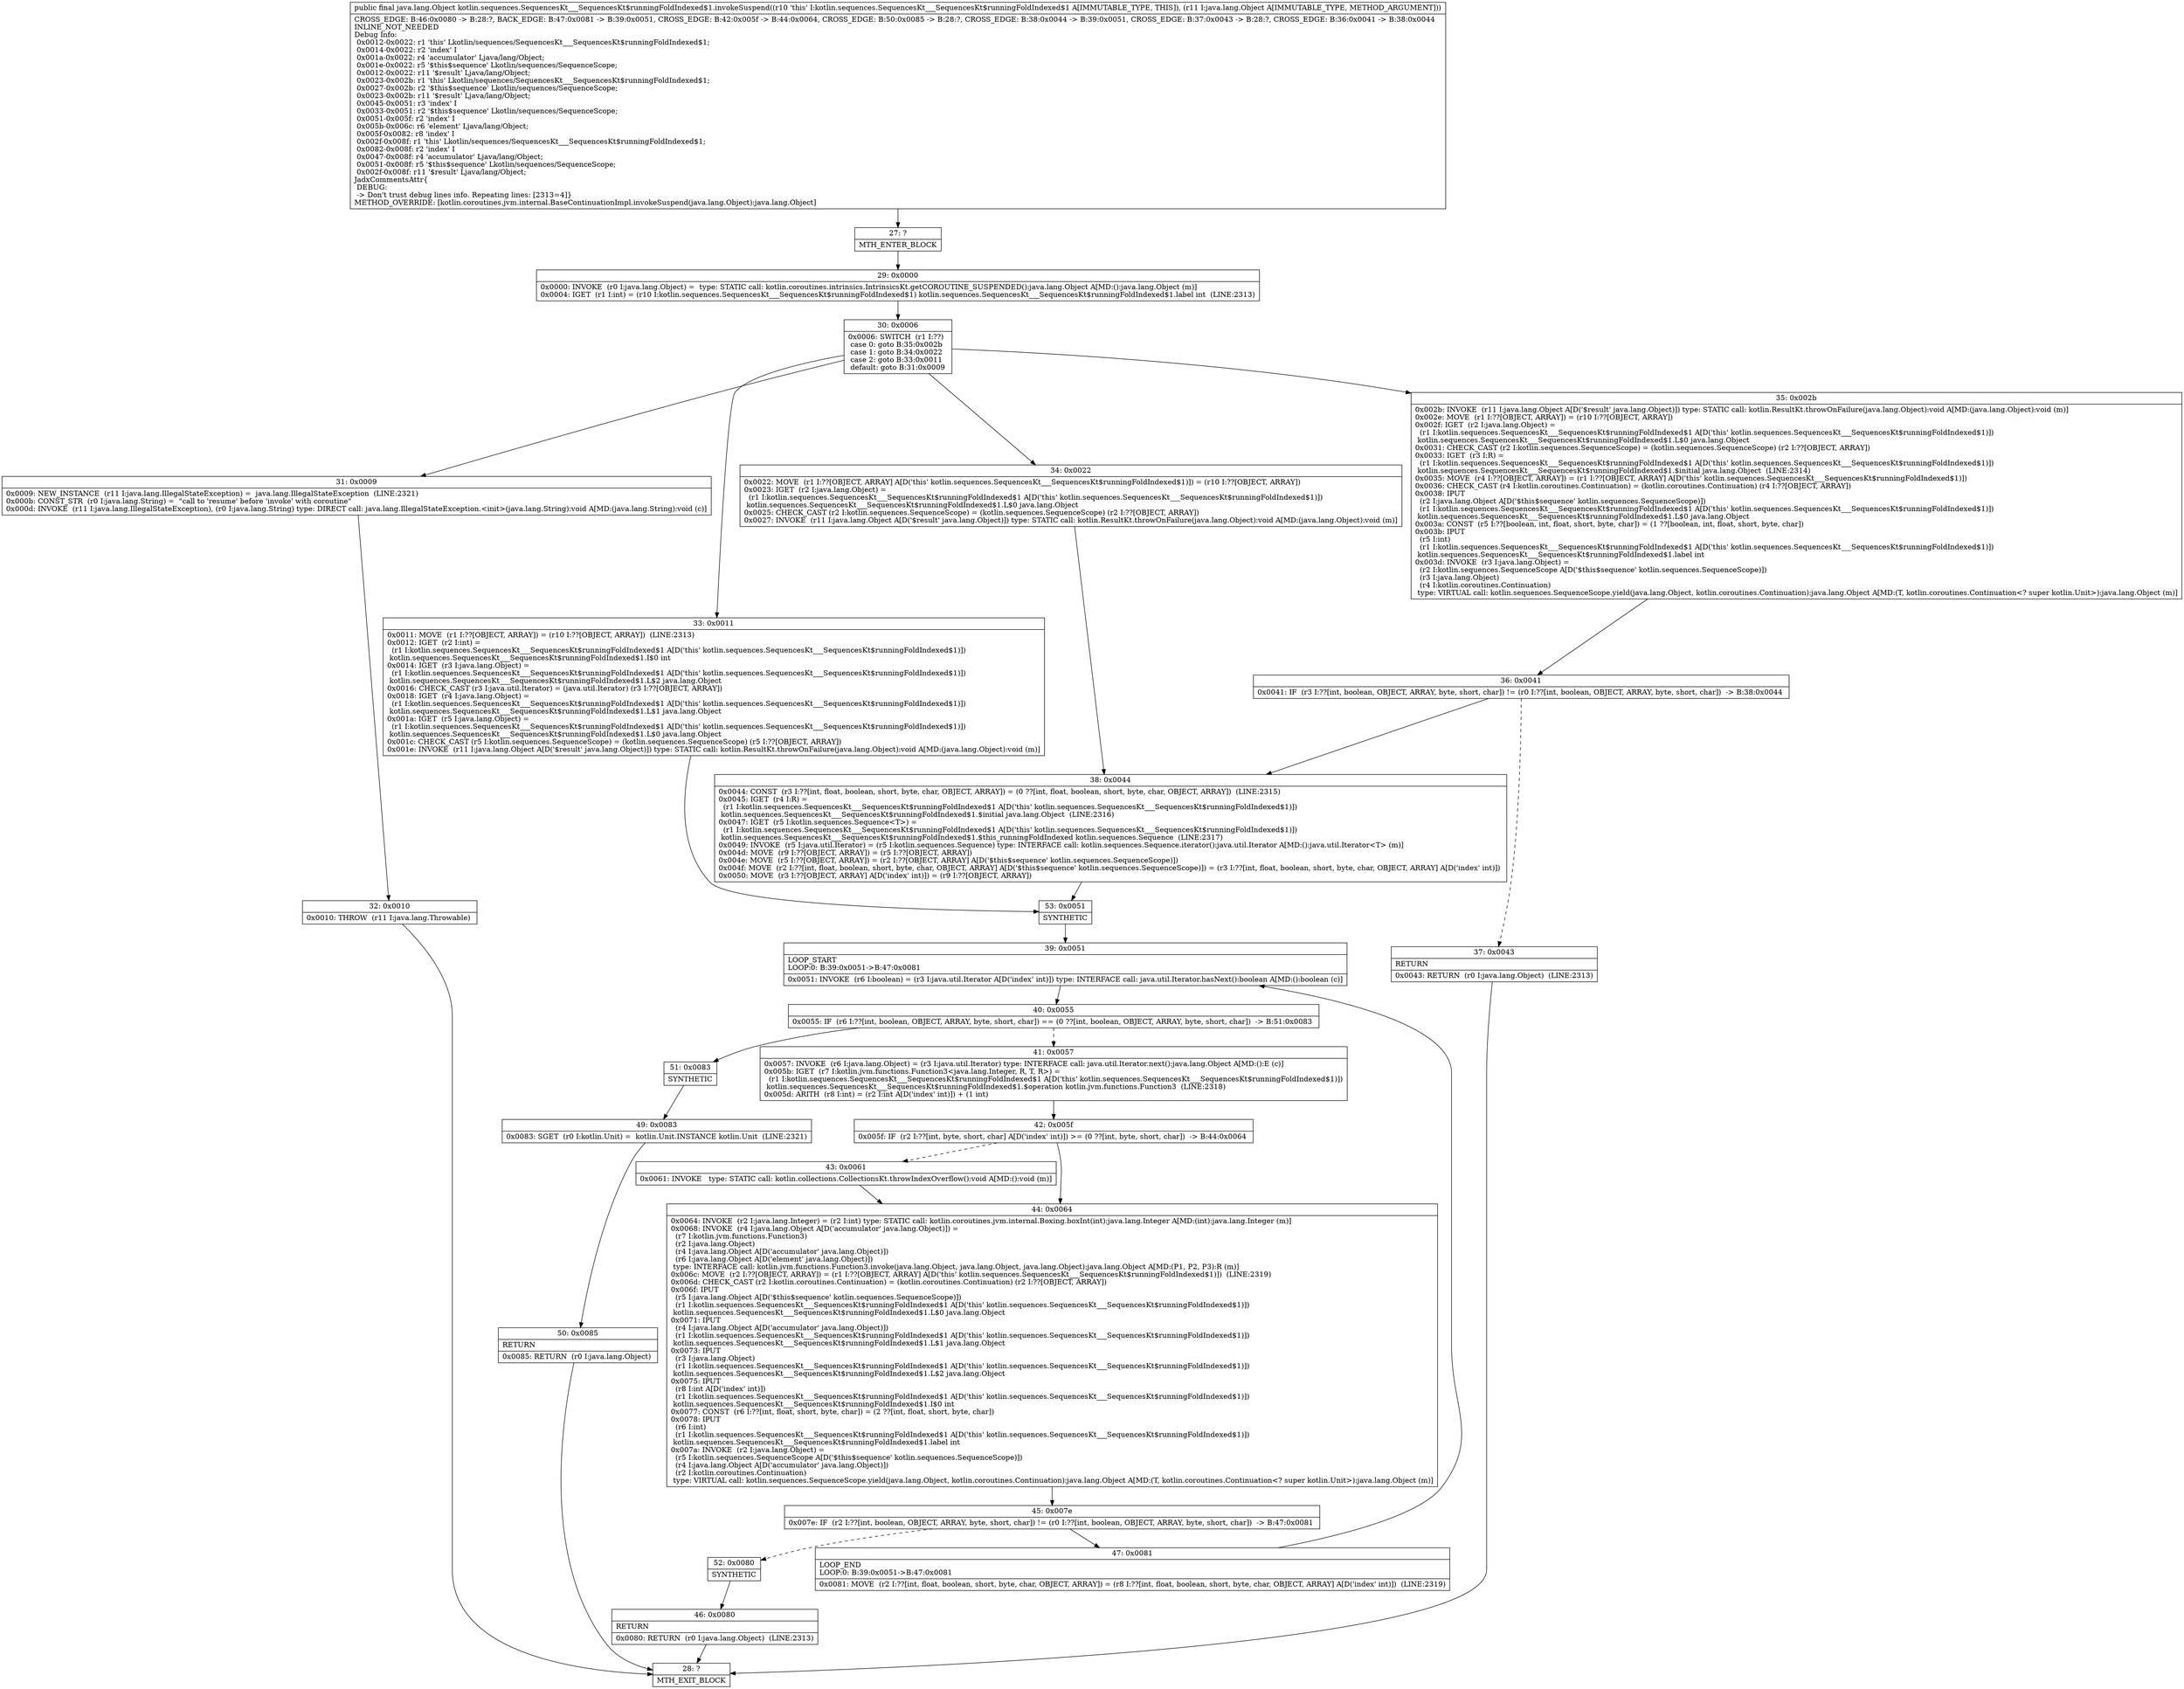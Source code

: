 digraph "CFG forkotlin.sequences.SequencesKt___SequencesKt$runningFoldIndexed$1.invokeSuspend(Ljava\/lang\/Object;)Ljava\/lang\/Object;" {
Node_27 [shape=record,label="{27\:\ ?|MTH_ENTER_BLOCK\l}"];
Node_29 [shape=record,label="{29\:\ 0x0000|0x0000: INVOKE  (r0 I:java.lang.Object) =  type: STATIC call: kotlin.coroutines.intrinsics.IntrinsicsKt.getCOROUTINE_SUSPENDED():java.lang.Object A[MD:():java.lang.Object (m)]\l0x0004: IGET  (r1 I:int) = (r10 I:kotlin.sequences.SequencesKt___SequencesKt$runningFoldIndexed$1) kotlin.sequences.SequencesKt___SequencesKt$runningFoldIndexed$1.label int  (LINE:2313)\l}"];
Node_30 [shape=record,label="{30\:\ 0x0006|0x0006: SWITCH  (r1 I:??)\l case 0: goto B:35:0x002b\l case 1: goto B:34:0x0022\l case 2: goto B:33:0x0011\l default: goto B:31:0x0009 \l}"];
Node_31 [shape=record,label="{31\:\ 0x0009|0x0009: NEW_INSTANCE  (r11 I:java.lang.IllegalStateException) =  java.lang.IllegalStateException  (LINE:2321)\l0x000b: CONST_STR  (r0 I:java.lang.String) =  \"call to 'resume' before 'invoke' with coroutine\" \l0x000d: INVOKE  (r11 I:java.lang.IllegalStateException), (r0 I:java.lang.String) type: DIRECT call: java.lang.IllegalStateException.\<init\>(java.lang.String):void A[MD:(java.lang.String):void (c)]\l}"];
Node_32 [shape=record,label="{32\:\ 0x0010|0x0010: THROW  (r11 I:java.lang.Throwable) \l}"];
Node_28 [shape=record,label="{28\:\ ?|MTH_EXIT_BLOCK\l}"];
Node_33 [shape=record,label="{33\:\ 0x0011|0x0011: MOVE  (r1 I:??[OBJECT, ARRAY]) = (r10 I:??[OBJECT, ARRAY])  (LINE:2313)\l0x0012: IGET  (r2 I:int) = \l  (r1 I:kotlin.sequences.SequencesKt___SequencesKt$runningFoldIndexed$1 A[D('this' kotlin.sequences.SequencesKt___SequencesKt$runningFoldIndexed$1)])\l kotlin.sequences.SequencesKt___SequencesKt$runningFoldIndexed$1.I$0 int \l0x0014: IGET  (r3 I:java.lang.Object) = \l  (r1 I:kotlin.sequences.SequencesKt___SequencesKt$runningFoldIndexed$1 A[D('this' kotlin.sequences.SequencesKt___SequencesKt$runningFoldIndexed$1)])\l kotlin.sequences.SequencesKt___SequencesKt$runningFoldIndexed$1.L$2 java.lang.Object \l0x0016: CHECK_CAST (r3 I:java.util.Iterator) = (java.util.Iterator) (r3 I:??[OBJECT, ARRAY]) \l0x0018: IGET  (r4 I:java.lang.Object) = \l  (r1 I:kotlin.sequences.SequencesKt___SequencesKt$runningFoldIndexed$1 A[D('this' kotlin.sequences.SequencesKt___SequencesKt$runningFoldIndexed$1)])\l kotlin.sequences.SequencesKt___SequencesKt$runningFoldIndexed$1.L$1 java.lang.Object \l0x001a: IGET  (r5 I:java.lang.Object) = \l  (r1 I:kotlin.sequences.SequencesKt___SequencesKt$runningFoldIndexed$1 A[D('this' kotlin.sequences.SequencesKt___SequencesKt$runningFoldIndexed$1)])\l kotlin.sequences.SequencesKt___SequencesKt$runningFoldIndexed$1.L$0 java.lang.Object \l0x001c: CHECK_CAST (r5 I:kotlin.sequences.SequenceScope) = (kotlin.sequences.SequenceScope) (r5 I:??[OBJECT, ARRAY]) \l0x001e: INVOKE  (r11 I:java.lang.Object A[D('$result' java.lang.Object)]) type: STATIC call: kotlin.ResultKt.throwOnFailure(java.lang.Object):void A[MD:(java.lang.Object):void (m)]\l}"];
Node_53 [shape=record,label="{53\:\ 0x0051|SYNTHETIC\l}"];
Node_39 [shape=record,label="{39\:\ 0x0051|LOOP_START\lLOOP:0: B:39:0x0051\-\>B:47:0x0081\l|0x0051: INVOKE  (r6 I:boolean) = (r3 I:java.util.Iterator A[D('index' int)]) type: INTERFACE call: java.util.Iterator.hasNext():boolean A[MD:():boolean (c)]\l}"];
Node_40 [shape=record,label="{40\:\ 0x0055|0x0055: IF  (r6 I:??[int, boolean, OBJECT, ARRAY, byte, short, char]) == (0 ??[int, boolean, OBJECT, ARRAY, byte, short, char])  \-\> B:51:0x0083 \l}"];
Node_41 [shape=record,label="{41\:\ 0x0057|0x0057: INVOKE  (r6 I:java.lang.Object) = (r3 I:java.util.Iterator) type: INTERFACE call: java.util.Iterator.next():java.lang.Object A[MD:():E (c)]\l0x005b: IGET  (r7 I:kotlin.jvm.functions.Function3\<java.lang.Integer, R, T, R\>) = \l  (r1 I:kotlin.sequences.SequencesKt___SequencesKt$runningFoldIndexed$1 A[D('this' kotlin.sequences.SequencesKt___SequencesKt$runningFoldIndexed$1)])\l kotlin.sequences.SequencesKt___SequencesKt$runningFoldIndexed$1.$operation kotlin.jvm.functions.Function3  (LINE:2318)\l0x005d: ARITH  (r8 I:int) = (r2 I:int A[D('index' int)]) + (1 int) \l}"];
Node_42 [shape=record,label="{42\:\ 0x005f|0x005f: IF  (r2 I:??[int, byte, short, char] A[D('index' int)]) \>= (0 ??[int, byte, short, char])  \-\> B:44:0x0064 \l}"];
Node_43 [shape=record,label="{43\:\ 0x0061|0x0061: INVOKE   type: STATIC call: kotlin.collections.CollectionsKt.throwIndexOverflow():void A[MD:():void (m)]\l}"];
Node_44 [shape=record,label="{44\:\ 0x0064|0x0064: INVOKE  (r2 I:java.lang.Integer) = (r2 I:int) type: STATIC call: kotlin.coroutines.jvm.internal.Boxing.boxInt(int):java.lang.Integer A[MD:(int):java.lang.Integer (m)]\l0x0068: INVOKE  (r4 I:java.lang.Object A[D('accumulator' java.lang.Object)]) = \l  (r7 I:kotlin.jvm.functions.Function3)\l  (r2 I:java.lang.Object)\l  (r4 I:java.lang.Object A[D('accumulator' java.lang.Object)])\l  (r6 I:java.lang.Object A[D('element' java.lang.Object)])\l type: INTERFACE call: kotlin.jvm.functions.Function3.invoke(java.lang.Object, java.lang.Object, java.lang.Object):java.lang.Object A[MD:(P1, P2, P3):R (m)]\l0x006c: MOVE  (r2 I:??[OBJECT, ARRAY]) = (r1 I:??[OBJECT, ARRAY] A[D('this' kotlin.sequences.SequencesKt___SequencesKt$runningFoldIndexed$1)])  (LINE:2319)\l0x006d: CHECK_CAST (r2 I:kotlin.coroutines.Continuation) = (kotlin.coroutines.Continuation) (r2 I:??[OBJECT, ARRAY]) \l0x006f: IPUT  \l  (r5 I:java.lang.Object A[D('$this$sequence' kotlin.sequences.SequenceScope)])\l  (r1 I:kotlin.sequences.SequencesKt___SequencesKt$runningFoldIndexed$1 A[D('this' kotlin.sequences.SequencesKt___SequencesKt$runningFoldIndexed$1)])\l kotlin.sequences.SequencesKt___SequencesKt$runningFoldIndexed$1.L$0 java.lang.Object \l0x0071: IPUT  \l  (r4 I:java.lang.Object A[D('accumulator' java.lang.Object)])\l  (r1 I:kotlin.sequences.SequencesKt___SequencesKt$runningFoldIndexed$1 A[D('this' kotlin.sequences.SequencesKt___SequencesKt$runningFoldIndexed$1)])\l kotlin.sequences.SequencesKt___SequencesKt$runningFoldIndexed$1.L$1 java.lang.Object \l0x0073: IPUT  \l  (r3 I:java.lang.Object)\l  (r1 I:kotlin.sequences.SequencesKt___SequencesKt$runningFoldIndexed$1 A[D('this' kotlin.sequences.SequencesKt___SequencesKt$runningFoldIndexed$1)])\l kotlin.sequences.SequencesKt___SequencesKt$runningFoldIndexed$1.L$2 java.lang.Object \l0x0075: IPUT  \l  (r8 I:int A[D('index' int)])\l  (r1 I:kotlin.sequences.SequencesKt___SequencesKt$runningFoldIndexed$1 A[D('this' kotlin.sequences.SequencesKt___SequencesKt$runningFoldIndexed$1)])\l kotlin.sequences.SequencesKt___SequencesKt$runningFoldIndexed$1.I$0 int \l0x0077: CONST  (r6 I:??[int, float, short, byte, char]) = (2 ??[int, float, short, byte, char]) \l0x0078: IPUT  \l  (r6 I:int)\l  (r1 I:kotlin.sequences.SequencesKt___SequencesKt$runningFoldIndexed$1 A[D('this' kotlin.sequences.SequencesKt___SequencesKt$runningFoldIndexed$1)])\l kotlin.sequences.SequencesKt___SequencesKt$runningFoldIndexed$1.label int \l0x007a: INVOKE  (r2 I:java.lang.Object) = \l  (r5 I:kotlin.sequences.SequenceScope A[D('$this$sequence' kotlin.sequences.SequenceScope)])\l  (r4 I:java.lang.Object A[D('accumulator' java.lang.Object)])\l  (r2 I:kotlin.coroutines.Continuation)\l type: VIRTUAL call: kotlin.sequences.SequenceScope.yield(java.lang.Object, kotlin.coroutines.Continuation):java.lang.Object A[MD:(T, kotlin.coroutines.Continuation\<? super kotlin.Unit\>):java.lang.Object (m)]\l}"];
Node_45 [shape=record,label="{45\:\ 0x007e|0x007e: IF  (r2 I:??[int, boolean, OBJECT, ARRAY, byte, short, char]) != (r0 I:??[int, boolean, OBJECT, ARRAY, byte, short, char])  \-\> B:47:0x0081 \l}"];
Node_47 [shape=record,label="{47\:\ 0x0081|LOOP_END\lLOOP:0: B:39:0x0051\-\>B:47:0x0081\l|0x0081: MOVE  (r2 I:??[int, float, boolean, short, byte, char, OBJECT, ARRAY]) = (r8 I:??[int, float, boolean, short, byte, char, OBJECT, ARRAY] A[D('index' int)])  (LINE:2319)\l}"];
Node_52 [shape=record,label="{52\:\ 0x0080|SYNTHETIC\l}"];
Node_46 [shape=record,label="{46\:\ 0x0080|RETURN\l|0x0080: RETURN  (r0 I:java.lang.Object)  (LINE:2313)\l}"];
Node_51 [shape=record,label="{51\:\ 0x0083|SYNTHETIC\l}"];
Node_49 [shape=record,label="{49\:\ 0x0083|0x0083: SGET  (r0 I:kotlin.Unit) =  kotlin.Unit.INSTANCE kotlin.Unit  (LINE:2321)\l}"];
Node_50 [shape=record,label="{50\:\ 0x0085|RETURN\l|0x0085: RETURN  (r0 I:java.lang.Object) \l}"];
Node_34 [shape=record,label="{34\:\ 0x0022|0x0022: MOVE  (r1 I:??[OBJECT, ARRAY] A[D('this' kotlin.sequences.SequencesKt___SequencesKt$runningFoldIndexed$1)]) = (r10 I:??[OBJECT, ARRAY]) \l0x0023: IGET  (r2 I:java.lang.Object) = \l  (r1 I:kotlin.sequences.SequencesKt___SequencesKt$runningFoldIndexed$1 A[D('this' kotlin.sequences.SequencesKt___SequencesKt$runningFoldIndexed$1)])\l kotlin.sequences.SequencesKt___SequencesKt$runningFoldIndexed$1.L$0 java.lang.Object \l0x0025: CHECK_CAST (r2 I:kotlin.sequences.SequenceScope) = (kotlin.sequences.SequenceScope) (r2 I:??[OBJECT, ARRAY]) \l0x0027: INVOKE  (r11 I:java.lang.Object A[D('$result' java.lang.Object)]) type: STATIC call: kotlin.ResultKt.throwOnFailure(java.lang.Object):void A[MD:(java.lang.Object):void (m)]\l}"];
Node_38 [shape=record,label="{38\:\ 0x0044|0x0044: CONST  (r3 I:??[int, float, boolean, short, byte, char, OBJECT, ARRAY]) = (0 ??[int, float, boolean, short, byte, char, OBJECT, ARRAY])  (LINE:2315)\l0x0045: IGET  (r4 I:R) = \l  (r1 I:kotlin.sequences.SequencesKt___SequencesKt$runningFoldIndexed$1 A[D('this' kotlin.sequences.SequencesKt___SequencesKt$runningFoldIndexed$1)])\l kotlin.sequences.SequencesKt___SequencesKt$runningFoldIndexed$1.$initial java.lang.Object  (LINE:2316)\l0x0047: IGET  (r5 I:kotlin.sequences.Sequence\<T\>) = \l  (r1 I:kotlin.sequences.SequencesKt___SequencesKt$runningFoldIndexed$1 A[D('this' kotlin.sequences.SequencesKt___SequencesKt$runningFoldIndexed$1)])\l kotlin.sequences.SequencesKt___SequencesKt$runningFoldIndexed$1.$this_runningFoldIndexed kotlin.sequences.Sequence  (LINE:2317)\l0x0049: INVOKE  (r5 I:java.util.Iterator) = (r5 I:kotlin.sequences.Sequence) type: INTERFACE call: kotlin.sequences.Sequence.iterator():java.util.Iterator A[MD:():java.util.Iterator\<T\> (m)]\l0x004d: MOVE  (r9 I:??[OBJECT, ARRAY]) = (r5 I:??[OBJECT, ARRAY]) \l0x004e: MOVE  (r5 I:??[OBJECT, ARRAY]) = (r2 I:??[OBJECT, ARRAY] A[D('$this$sequence' kotlin.sequences.SequenceScope)]) \l0x004f: MOVE  (r2 I:??[int, float, boolean, short, byte, char, OBJECT, ARRAY] A[D('$this$sequence' kotlin.sequences.SequenceScope)]) = (r3 I:??[int, float, boolean, short, byte, char, OBJECT, ARRAY] A[D('index' int)]) \l0x0050: MOVE  (r3 I:??[OBJECT, ARRAY] A[D('index' int)]) = (r9 I:??[OBJECT, ARRAY]) \l}"];
Node_35 [shape=record,label="{35\:\ 0x002b|0x002b: INVOKE  (r11 I:java.lang.Object A[D('$result' java.lang.Object)]) type: STATIC call: kotlin.ResultKt.throwOnFailure(java.lang.Object):void A[MD:(java.lang.Object):void (m)]\l0x002e: MOVE  (r1 I:??[OBJECT, ARRAY]) = (r10 I:??[OBJECT, ARRAY]) \l0x002f: IGET  (r2 I:java.lang.Object) = \l  (r1 I:kotlin.sequences.SequencesKt___SequencesKt$runningFoldIndexed$1 A[D('this' kotlin.sequences.SequencesKt___SequencesKt$runningFoldIndexed$1)])\l kotlin.sequences.SequencesKt___SequencesKt$runningFoldIndexed$1.L$0 java.lang.Object \l0x0031: CHECK_CAST (r2 I:kotlin.sequences.SequenceScope) = (kotlin.sequences.SequenceScope) (r2 I:??[OBJECT, ARRAY]) \l0x0033: IGET  (r3 I:R) = \l  (r1 I:kotlin.sequences.SequencesKt___SequencesKt$runningFoldIndexed$1 A[D('this' kotlin.sequences.SequencesKt___SequencesKt$runningFoldIndexed$1)])\l kotlin.sequences.SequencesKt___SequencesKt$runningFoldIndexed$1.$initial java.lang.Object  (LINE:2314)\l0x0035: MOVE  (r4 I:??[OBJECT, ARRAY]) = (r1 I:??[OBJECT, ARRAY] A[D('this' kotlin.sequences.SequencesKt___SequencesKt$runningFoldIndexed$1)]) \l0x0036: CHECK_CAST (r4 I:kotlin.coroutines.Continuation) = (kotlin.coroutines.Continuation) (r4 I:??[OBJECT, ARRAY]) \l0x0038: IPUT  \l  (r2 I:java.lang.Object A[D('$this$sequence' kotlin.sequences.SequenceScope)])\l  (r1 I:kotlin.sequences.SequencesKt___SequencesKt$runningFoldIndexed$1 A[D('this' kotlin.sequences.SequencesKt___SequencesKt$runningFoldIndexed$1)])\l kotlin.sequences.SequencesKt___SequencesKt$runningFoldIndexed$1.L$0 java.lang.Object \l0x003a: CONST  (r5 I:??[boolean, int, float, short, byte, char]) = (1 ??[boolean, int, float, short, byte, char]) \l0x003b: IPUT  \l  (r5 I:int)\l  (r1 I:kotlin.sequences.SequencesKt___SequencesKt$runningFoldIndexed$1 A[D('this' kotlin.sequences.SequencesKt___SequencesKt$runningFoldIndexed$1)])\l kotlin.sequences.SequencesKt___SequencesKt$runningFoldIndexed$1.label int \l0x003d: INVOKE  (r3 I:java.lang.Object) = \l  (r2 I:kotlin.sequences.SequenceScope A[D('$this$sequence' kotlin.sequences.SequenceScope)])\l  (r3 I:java.lang.Object)\l  (r4 I:kotlin.coroutines.Continuation)\l type: VIRTUAL call: kotlin.sequences.SequenceScope.yield(java.lang.Object, kotlin.coroutines.Continuation):java.lang.Object A[MD:(T, kotlin.coroutines.Continuation\<? super kotlin.Unit\>):java.lang.Object (m)]\l}"];
Node_36 [shape=record,label="{36\:\ 0x0041|0x0041: IF  (r3 I:??[int, boolean, OBJECT, ARRAY, byte, short, char]) != (r0 I:??[int, boolean, OBJECT, ARRAY, byte, short, char])  \-\> B:38:0x0044 \l}"];
Node_37 [shape=record,label="{37\:\ 0x0043|RETURN\l|0x0043: RETURN  (r0 I:java.lang.Object)  (LINE:2313)\l}"];
MethodNode[shape=record,label="{public final java.lang.Object kotlin.sequences.SequencesKt___SequencesKt$runningFoldIndexed$1.invokeSuspend((r10 'this' I:kotlin.sequences.SequencesKt___SequencesKt$runningFoldIndexed$1 A[IMMUTABLE_TYPE, THIS]), (r11 I:java.lang.Object A[IMMUTABLE_TYPE, METHOD_ARGUMENT]))  | CROSS_EDGE: B:46:0x0080 \-\> B:28:?, BACK_EDGE: B:47:0x0081 \-\> B:39:0x0051, CROSS_EDGE: B:42:0x005f \-\> B:44:0x0064, CROSS_EDGE: B:50:0x0085 \-\> B:28:?, CROSS_EDGE: B:38:0x0044 \-\> B:39:0x0051, CROSS_EDGE: B:37:0x0043 \-\> B:28:?, CROSS_EDGE: B:36:0x0041 \-\> B:38:0x0044\lINLINE_NOT_NEEDED\lDebug Info:\l  0x0012\-0x0022: r1 'this' Lkotlin\/sequences\/SequencesKt___SequencesKt$runningFoldIndexed$1;\l  0x0014\-0x0022: r2 'index' I\l  0x001a\-0x0022: r4 'accumulator' Ljava\/lang\/Object;\l  0x001e\-0x0022: r5 '$this$sequence' Lkotlin\/sequences\/SequenceScope;\l  0x0012\-0x0022: r11 '$result' Ljava\/lang\/Object;\l  0x0023\-0x002b: r1 'this' Lkotlin\/sequences\/SequencesKt___SequencesKt$runningFoldIndexed$1;\l  0x0027\-0x002b: r2 '$this$sequence' Lkotlin\/sequences\/SequenceScope;\l  0x0023\-0x002b: r11 '$result' Ljava\/lang\/Object;\l  0x0045\-0x0051: r3 'index' I\l  0x0033\-0x0051: r2 '$this$sequence' Lkotlin\/sequences\/SequenceScope;\l  0x0051\-0x005f: r2 'index' I\l  0x005b\-0x006c: r6 'element' Ljava\/lang\/Object;\l  0x005f\-0x0082: r8 'index' I\l  0x002f\-0x008f: r1 'this' Lkotlin\/sequences\/SequencesKt___SequencesKt$runningFoldIndexed$1;\l  0x0082\-0x008f: r2 'index' I\l  0x0047\-0x008f: r4 'accumulator' Ljava\/lang\/Object;\l  0x0051\-0x008f: r5 '$this$sequence' Lkotlin\/sequences\/SequenceScope;\l  0x002f\-0x008f: r11 '$result' Ljava\/lang\/Object;\lJadxCommentsAttr\{\l DEBUG: \l \-\> Don't trust debug lines info. Repeating lines: [2313=4]\}\lMETHOD_OVERRIDE: [kotlin.coroutines.jvm.internal.BaseContinuationImpl.invokeSuspend(java.lang.Object):java.lang.Object]\l}"];
MethodNode -> Node_27;Node_27 -> Node_29;
Node_29 -> Node_30;
Node_30 -> Node_31;
Node_30 -> Node_33;
Node_30 -> Node_34;
Node_30 -> Node_35;
Node_31 -> Node_32;
Node_32 -> Node_28;
Node_33 -> Node_53;
Node_53 -> Node_39;
Node_39 -> Node_40;
Node_40 -> Node_41[style=dashed];
Node_40 -> Node_51;
Node_41 -> Node_42;
Node_42 -> Node_43[style=dashed];
Node_42 -> Node_44;
Node_43 -> Node_44;
Node_44 -> Node_45;
Node_45 -> Node_47;
Node_45 -> Node_52[style=dashed];
Node_47 -> Node_39;
Node_52 -> Node_46;
Node_46 -> Node_28;
Node_51 -> Node_49;
Node_49 -> Node_50;
Node_50 -> Node_28;
Node_34 -> Node_38;
Node_38 -> Node_53;
Node_35 -> Node_36;
Node_36 -> Node_37[style=dashed];
Node_36 -> Node_38;
Node_37 -> Node_28;
}


